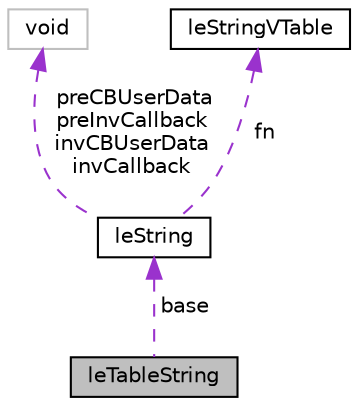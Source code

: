 digraph "leTableString"
{
 // LATEX_PDF_SIZE
  edge [fontname="Helvetica",fontsize="10",labelfontname="Helvetica",labelfontsize="10"];
  node [fontname="Helvetica",fontsize="10",shape=record];
  Node1 [label="leTableString",height=0.2,width=0.4,color="black", fillcolor="grey75", style="filled", fontcolor="black",tooltip="This struct represents a table string."];
  Node2 -> Node1 [dir="back",color="darkorchid3",fontsize="10",style="dashed",label=" base" ,fontname="Helvetica"];
  Node2 [label="leString",height=0.2,width=0.4,color="black", fillcolor="white", style="filled",URL="$structleString.html",tooltip="This struct represents a string."];
  Node3 -> Node2 [dir="back",color="darkorchid3",fontsize="10",style="dashed",label=" preCBUserData\npreInvCallback\ninvCBUserData\ninvCallback" ,fontname="Helvetica"];
  Node3 [label="void",height=0.2,width=0.4,color="grey75", fillcolor="white", style="filled",tooltip=" "];
  Node4 -> Node2 [dir="back",color="darkorchid3",fontsize="10",style="dashed",label=" fn" ,fontname="Helvetica"];
  Node4 [label="leStringVTable",height=0.2,width=0.4,color="black", fillcolor="white", style="filled",URL="$structleStringVTable.html",tooltip=" "];
}
